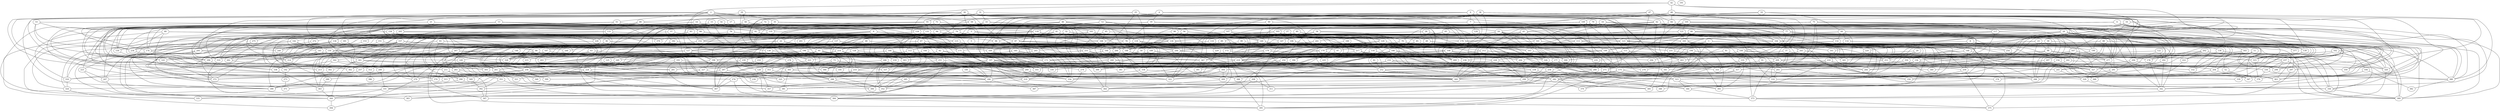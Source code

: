 strict graph "gnp_random_graph(400,0.015)" {
0;
1;
2;
3;
4;
5;
6;
7;
8;
9;
10;
11;
12;
13;
14;
15;
16;
17;
18;
19;
20;
21;
22;
23;
24;
25;
26;
27;
28;
29;
30;
31;
32;
33;
34;
35;
36;
37;
38;
39;
40;
41;
42;
43;
44;
45;
46;
47;
48;
49;
50;
51;
52;
53;
54;
55;
56;
57;
58;
59;
60;
61;
62;
63;
64;
65;
66;
67;
68;
69;
70;
71;
72;
73;
74;
75;
76;
77;
78;
79;
80;
81;
82;
83;
84;
85;
86;
87;
88;
89;
90;
91;
92;
93;
94;
95;
96;
97;
98;
99;
100;
101;
102;
103;
104;
105;
106;
107;
108;
109;
110;
111;
112;
113;
114;
115;
116;
117;
118;
119;
120;
121;
122;
123;
124;
125;
126;
127;
128;
129;
130;
131;
132;
133;
134;
135;
136;
137;
138;
139;
140;
141;
142;
143;
144;
145;
146;
147;
148;
149;
150;
151;
152;
153;
154;
155;
156;
157;
158;
159;
160;
161;
162;
163;
164;
165;
166;
167;
168;
169;
170;
171;
172;
173;
174;
175;
176;
177;
178;
179;
180;
181;
182;
183;
184;
185;
186;
187;
188;
189;
190;
191;
192;
193;
194;
195;
196;
197;
198;
199;
200;
201;
202;
203;
204;
205;
206;
207;
208;
209;
210;
211;
212;
213;
214;
215;
216;
217;
218;
219;
220;
221;
222;
223;
224;
225;
226;
227;
228;
229;
230;
231;
232;
233;
234;
235;
236;
237;
238;
239;
240;
241;
242;
243;
244;
245;
246;
247;
248;
249;
250;
251;
252;
253;
254;
255;
256;
257;
258;
259;
260;
261;
262;
263;
264;
265;
266;
267;
268;
269;
270;
271;
272;
273;
274;
275;
276;
277;
278;
279;
280;
281;
282;
283;
284;
285;
286;
287;
288;
289;
290;
291;
292;
293;
294;
295;
296;
297;
298;
299;
300;
301;
302;
303;
304;
305;
306;
307;
308;
309;
310;
311;
312;
313;
314;
315;
316;
317;
318;
319;
320;
321;
322;
323;
324;
325;
326;
327;
328;
329;
330;
331;
332;
333;
334;
335;
336;
337;
338;
339;
340;
341;
342;
343;
344;
345;
346;
347;
348;
349;
350;
351;
352;
353;
354;
355;
356;
357;
358;
359;
360;
361;
362;
363;
364;
365;
366;
367;
368;
369;
370;
371;
372;
373;
374;
375;
376;
377;
378;
379;
380;
381;
382;
383;
384;
385;
386;
387;
388;
389;
390;
391;
392;
393;
394;
395;
396;
397;
398;
399;
0 -- 166  [is_available=True, prob="0.715290778708"];
0 -- 263  [is_available=True, prob="0.2120182669"];
0 -- 167  [is_available=True, prob="1.0"];
0 -- 269  [is_available=True, prob="0.319155828573"];
0 -- 148  [is_available=True, prob="0.068897342593"];
0 -- 7  [is_available=True, prob="0.563015691649"];
0 -- 381  [is_available=True, prob="0.304374968449"];
0 -- 286  [is_available=True, prob="1.0"];
1 -- 319  [is_available=True, prob="1.0"];
1 -- 347  [is_available=True, prob="0.584327510524"];
1 -- 139  [is_available=True, prob="1.0"];
1 -- 231  [is_available=True, prob="0.121170184287"];
1 -- 159  [is_available=True, prob="0.66616589175"];
2 -- 384  [is_available=True, prob="0.679062646714"];
2 -- 35  [is_available=True, prob="0.0626156700114"];
2 -- 295  [is_available=True, prob="0.117887023874"];
2 -- 74  [is_available=True, prob="0.784730272617"];
2 -- 299  [is_available=True, prob="0.980025237369"];
2 -- 396  [is_available=True, prob="0.296117666694"];
2 -- 365  [is_available=True, prob="1.0"];
2 -- 17  [is_available=True, prob="0.141086847422"];
2 -- 51  [is_available=True, prob="1.0"];
2 -- 84  [is_available=True, prob="0.733326629279"];
3 -- 168  [is_available=True, prob="0.853950718447"];
3 -- 201  [is_available=True, prob="0.181027579204"];
3 -- 288  [is_available=True, prob="0.020007807081"];
3 -- 5  [is_available=True, prob="0.204056632675"];
3 -- 199  [is_available=True, prob="1.0"];
4 -- 96  [is_available=True, prob="1.0"];
4 -- 288  [is_available=True, prob="0.363794650972"];
4 -- 111  [is_available=True, prob="0.88463621244"];
4 -- 176  [is_available=True, prob="0.397941885409"];
4 -- 19  [is_available=True, prob="0.154658447925"];
4 -- 62  [is_available=True, prob="0.50394761649"];
5 -- 171  [is_available=True, prob="0.820254508469"];
6 -- 342  [is_available=True, prob="0.0634552758912"];
6 -- 70  [is_available=True, prob="1.0"];
6 -- 298  [is_available=True, prob="0.42148153099"];
6 -- 178  [is_available=True, prob="0.00941679341898"];
6 -- 213  [is_available=True, prob="0.395531696599"];
6 -- 310  [is_available=True, prob="1.0"];
6 -- 24  [is_available=True, prob="0.308554300488"];
6 -- 380  [is_available=True, prob="0.384886600517"];
7 -- 129  [is_available=True, prob="0.947685860068"];
7 -- 322  [is_available=True, prob="0.0178740679556"];
7 -- 28  [is_available=True, prob="1.0"];
7 -- 383  [is_available=True, prob="0.450378362773"];
8 -- 188  [is_available=True, prob="1.0"];
8 -- 253  [is_available=True, prob="0.879994614339"];
8 -- 254  [is_available=True, prob="0.0459663043802"];
9 -- 256  [is_available=True, prob="0.0618693111937"];
9 -- 257  [is_available=True, prob="0.728769905974"];
9 -- 324  [is_available=True, prob="1.0"];
9 -- 297  [is_available=True, prob="0.150013941876"];
9 -- 139  [is_available=True, prob="0.277106202577"];
9 -- 78  [is_available=True, prob="0.578316134188"];
9 -- 303  [is_available=True, prob="1.0"];
9 -- 308  [is_available=True, prob="0.690665162612"];
9 -- 95  [is_available=True, prob="0.716221065793"];
10 -- 37  [is_available=True, prob="0.927628043923"];
10 -- 359  [is_available=True, prob="0.189922318705"];
10 -- 300  [is_available=True, prob="0.000765359036934"];
10 -- 43  [is_available=True, prob="0.126412572771"];
10 -- 140  [is_available=True, prob="1.0"];
10 -- 174  [is_available=True, prob="1.0"];
10 -- 111  [is_available=True, prob="0.978327008328"];
10 -- 49  [is_available=True, prob="1.0"];
10 -- 377  [is_available=True, prob="0.151883304516"];
11 -- 209  [is_available=True, prob="0.806752871963"];
11 -- 298  [is_available=True, prob="0.116672161707"];
11 -- 52  [is_available=True, prob="0.514485145153"];
11 -- 198  [is_available=True, prob="1.0"];
12 -- 296  [is_available=True, prob="0.755860063863"];
12 -- 169  [is_available=True, prob="0.638212332188"];
12 -- 78  [is_available=True, prob="1.0"];
12 -- 344  [is_available=True, prob="0.0253149104936"];
12 -- 22  [is_available=True, prob="1.0"];
12 -- 361  [is_available=True, prob="0.143502860396"];
12 -- 280  [is_available=True, prob="0.0892421501571"];
12 -- 155  [is_available=True, prob="1.0"];
12 -- 92  [is_available=True, prob="1.0"];
12 -- 190  [is_available=True, prob="0.0223905095483"];
13 -- 257  [is_available=True, prob="1.0"];
13 -- 307  [is_available=True, prob="1.0"];
13 -- 84  [is_available=True, prob="1.0"];
13 -- 310  [is_available=True, prob="0.0806137297523"];
13 -- 183  [is_available=True, prob="0.817750207927"];
13 -- 92  [is_available=True, prob="0.0889275670312"];
14 -- 130  [is_available=True, prob="0.839612335385"];
14 -- 124  [is_available=True, prob="0.925514062303"];
14 -- 302  [is_available=True, prob="0.863451422505"];
14 -- 174  [is_available=True, prob="0.379080814342"];
15 -- 268  [is_available=True, prob="0.598598688084"];
15 -- 290  [is_available=True, prob="0.767243084347"];
15 -- 261  [is_available=True, prob="0.909275026451"];
15 -- 101  [is_available=True, prob="1.0"];
15 -- 221  [is_available=True, prob="0.711658023618"];
16 -- 161  [is_available=True, prob="1.0"];
16 -- 117  [is_available=True, prob="0.957267565505"];
16 -- 254  [is_available=True, prob="0.032796600947"];
16 -- 389  [is_available=True, prob="1.0"];
17 -- 176  [is_available=True, prob="0.398657396134"];
17 -- 76  [is_available=True, prob="0.191859343725"];
17 -- 159  [is_available=True, prob="0.365894354496"];
18 -- 308  [is_available=True, prob="0.759840349217"];
18 -- 44  [is_available=True, prob="0.593596356809"];
18 -- 109  [is_available=True, prob="0.65854300227"];
18 -- 380  [is_available=True, prob="0.237829631695"];
19 -- 326  [is_available=True, prob="0.163904469889"];
19 -- 78  [is_available=True, prob="0.809084014429"];
19 -- 398  [is_available=True, prob="0.77123748988"];
19 -- 24  [is_available=True, prob="0.956321757957"];
19 -- 314  [is_available=True, prob="0.981885190356"];
19 -- 124  [is_available=True, prob="0.0718438328011"];
20 -- 385  [is_available=True, prob="0.363555823351"];
20 -- 300  [is_available=True, prob="0.92305702286"];
20 -- 293  [is_available=True, prob="1.0"];
20 -- 350  [is_available=True, prob="0.575106836461"];
21 -- 234  [is_available=True, prob="0.828901558951"];
21 -- 92  [is_available=True, prob="0.874615104364"];
22 -- 128  [is_available=True, prob="0.168745126667"];
22 -- 372  [is_available=True, prob="0.815115323839"];
22 -- 163  [is_available=True, prob="0.623688715034"];
23 -- 97  [is_available=True, prob="1.0"];
23 -- 98  [is_available=True, prob="0.98072067437"];
23 -- 230  [is_available=True, prob="0.410576188338"];
23 -- 359  [is_available=True, prob="1.0"];
23 -- 296  [is_available=True, prob="1.0"];
23 -- 398  [is_available=True, prob="0.00476450961432"];
23 -- 315  [is_available=True, prob="1.0"];
24 -- 290  [is_available=True, prob="0.391201118511"];
24 -- 329  [is_available=True, prob="0.959985928487"];
24 -- 395  [is_available=True, prob="0.132754467217"];
24 -- 332  [is_available=True, prob="0.182174797981"];
24 -- 141  [is_available=True, prob="0.908857179956"];
24 -- 175  [is_available=True, prob="1.0"];
24 -- 240  [is_available=True, prob="0.266545057145"];
24 -- 177  [is_available=True, prob="0.0266981378361"];
24 -- 153  [is_available=True, prob="0.697908585173"];
24 -- 89  [is_available=True, prob="0.685373707511"];
24 -- 314  [is_available=True, prob="0.916476964337"];
24 -- 219  [is_available=True, prob="0.169400220546"];
25 -- 367  [is_available=True, prob="0.394899111899"];
25 -- 209  [is_available=True, prob="1.0"];
25 -- 341  [is_available=True, prob="1.0"];
25 -- 249  [is_available=True, prob="0.732681623218"];
25 -- 58  [is_available=True, prob="0.0911179698227"];
25 -- 255  [is_available=True, prob="0.124307920567"];
26 -- 130  [is_available=True, prob="0.249159716188"];
26 -- 235  [is_available=True, prob="0.777068376782"];
26 -- 116  [is_available=True, prob="0.452078449996"];
26 -- 210  [is_available=True, prob="0.24970124939"];
26 -- 317  [is_available=True, prob="0.318036002889"];
27 -- 390  [is_available=True, prob="1.0"];
27 -- 266  [is_available=True, prob="0.250855701916"];
27 -- 78  [is_available=True, prob="0.860495842247"];
27 -- 206  [is_available=True, prob="0.55954060972"];
27 -- 176  [is_available=True, prob="0.136291688192"];
27 -- 85  [is_available=True, prob="1.0"];
28 -- 256  [is_available=True, prob="1.0"];
28 -- 165  [is_available=True, prob="0.0948326412431"];
28 -- 332  [is_available=True, prob="1.0"];
28 -- 339  [is_available=True, prob="1.0"];
28 -- 284  [is_available=True, prob="0.774114118777"];
29 -- 58  [is_available=True, prob="1.0"];
29 -- 59  [is_available=True, prob="0.519890645247"];
29 -- 366  [is_available=True, prob="0.99326828166"];
29 -- 86  [is_available=True, prob="0.0507403065869"];
30 -- 192  [is_available=True, prob="1.0"];
30 -- 355  [is_available=True, prob="1.0"];
30 -- 388  [is_available=True, prob="1.0"];
30 -- 357  [is_available=True, prob="0.273458485759"];
30 -- 263  [is_available=True, prob="0.750147772395"];
30 -- 265  [is_available=True, prob="0.606394481412"];
30 -- 138  [is_available=True, prob="0.0103323461335"];
30 -- 80  [is_available=True, prob="0.26958157741"];
30 -- 277  [is_available=True, prob="0.735076060097"];
30 -- 55  [is_available=True, prob="0.0550599333054"];
30 -- 155  [is_available=True, prob="1.0"];
31 -- 33  [is_available=True, prob="0.118367747305"];
31 -- 139  [is_available=True, prob="0.970986803328"];
31 -- 321  [is_available=True, prob="0.700790194122"];
31 -- 233  [is_available=True, prob="1.0"];
32 -- 364  [is_available=True, prob="1.0"];
32 -- 106  [is_available=True, prob="0.292675963552"];
32 -- 300  [is_available=True, prob="0.798070321252"];
32 -- 238  [is_available=True, prob="0.0731464173441"];
32 -- 112  [is_available=True, prob="0.046688266434"];
32 -- 142  [is_available=True, prob="1.0"];
32 -- 252  [is_available=True, prob="0.56062779146"];
33 -- 383  [is_available=True, prob="0.648220202803"];
33 -- 74  [is_available=True, prob="0.0495087009492"];
33 -- 179  [is_available=True, prob="1.0"];
33 -- 280  [is_available=True, prob="1.0"];
33 -- 314  [is_available=True, prob="0.690073109922"];
33 -- 347  [is_available=True, prob="0.622754490023"];
34 -- 49  [is_available=True, prob="0.993549314885"];
34 -- 147  [is_available=True, prob="0.960728776336"];
34 -- 357  [is_available=True, prob="0.0556005007562"];
34 -- 70  [is_available=True, prob="0.083356240666"];
34 -- 241  [is_available=True, prob="0.248587728097"];
35 -- 101  [is_available=True, prob="0.702414651447"];
35 -- 258  [is_available=True, prob="0.055306328897"];
35 -- 301  [is_available=True, prob="0.261403593412"];
35 -- 150  [is_available=True, prob="0.209734850631"];
35 -- 119  [is_available=True, prob="0.916724494013"];
35 -- 92  [is_available=True, prob="0.853545136448"];
36 -- 169  [is_available=True, prob="1.0"];
36 -- 356  [is_available=True, prob="1.0"];
36 -- 349  [is_available=True, prob="0.554571317148"];
36 -- 262  [is_available=True, prob="1.0"];
37 -- 376  [is_available=True, prob="0.932705734269"];
37 -- 299  [is_available=True, prob="0.154636600094"];
37 -- 276  [is_available=True, prob="0.730999680512"];
37 -- 263  [is_available=True, prob="0.764531259508"];
38 -- 107  [is_available=True, prob="0.387848340266"];
38 -- 260  [is_available=True, prob="0.0427252762429"];
38 -- 74  [is_available=True, prob="1.0"];
38 -- 139  [is_available=True, prob="1.0"];
38 -- 108  [is_available=True, prob="0.394572397355"];
38 -- 46  [is_available=True, prob="1.0"];
38 -- 336  [is_available=True, prob="1.0"];
38 -- 376  [is_available=True, prob="0.146070293281"];
38 -- 125  [is_available=True, prob="0.270130489963"];
39 -- 50  [is_available=True, prob="0.544785682328"];
39 -- 363  [is_available=True, prob="1.0"];
39 -- 98  [is_available=True, prob="0.32601767395"];
40 -- 97  [is_available=True, prob="0.6424074023"];
40 -- 367  [is_available=True, prob="0.475063598335"];
40 -- 196  [is_available=True, prob="1.0"];
40 -- 165  [is_available=True, prob="0.22451012403"];
40 -- 253  [is_available=True, prob="0.476987499268"];
41 -- 305  [is_available=True, prob="0.882372400795"];
41 -- 271  [is_available=True, prob="0.0856459927548"];
41 -- 334  [is_available=True, prob="1.0"];
41 -- 87  [is_available=True, prob="0.334557665797"];
42 -- 48  [is_available=True, prob="0.664496737846"];
42 -- 67  [is_available=True, prob="0.0528550361293"];
42 -- 221  [is_available=True, prob="0.213213419249"];
42 -- 318  [is_available=True, prob="0.00621883258169"];
42 -- 253  [is_available=True, prob="0.604472534607"];
43 -- 384  [is_available=True, prob="0.424394939178"];
43 -- 130  [is_available=True, prob="0.491145488274"];
43 -- 299  [is_available=True, prob="1.0"];
43 -- 269  [is_available=True, prob="0.868234140795"];
43 -- 244  [is_available=True, prob="1.0"];
43 -- 277  [is_available=True, prob="0.101718516617"];
43 -- 250  [is_available=True, prob="1.0"];
44 -- 132  [is_available=True, prob="0.108319759418"];
44 -- 178  [is_available=True, prob="0.289109715656"];
44 -- 170  [is_available=True, prob="0.840352323235"];
44 -- 114  [is_available=True, prob="1.0"];
44 -- 176  [is_available=True, prob="0.259060092055"];
44 -- 308  [is_available=True, prob="0.38390781969"];
44 -- 345  [is_available=True, prob="1.0"];
44 -- 156  [is_available=True, prob="0.0899341598913"];
44 -- 298  [is_available=True, prob="0.638065301636"];
45 -- 160  [is_available=True, prob="0.123568833267"];
45 -- 168  [is_available=True, prob="0.443183608471"];
45 -- 328  [is_available=True, prob="0.669826428872"];
46 -- 354  [is_available=True, prob="0.133665528396"];
46 -- 389  [is_available=True, prob="0.824126651203"];
46 -- 135  [is_available=True, prob="0.765447579363"];
46 -- 300  [is_available=True, prob="0.146495032255"];
46 -- 175  [is_available=True, prob="0.725610071156"];
46 -- 56  [is_available=True, prob="0.588725204444"];
46 -- 283  [is_available=True, prob="0.16762349137"];
47 -- 64  [is_available=True, prob="0.830091071683"];
47 -- 355  [is_available=True, prob="0.47152521594"];
47 -- 212  [is_available=True, prob="0.0276973008796"];
47 -- 86  [is_available=True, prob="1.0"];
47 -- 280  [is_available=True, prob="1.0"];
47 -- 220  [is_available=True, prob="0.239827177279"];
47 -- 190  [is_available=True, prob="0.879034758861"];
48 -- 64  [is_available=True, prob="1.0"];
48 -- 322  [is_available=True, prob="0.456209065566"];
48 -- 77  [is_available=True, prob="0.445188706314"];
48 -- 339  [is_available=True, prob="1.0"];
48 -- 276  [is_available=True, prob="0.771385032615"];
48 -- 87  [is_available=True, prob="0.376101973792"];
48 -- 250  [is_available=True, prob="1.0"];
49 -- 100  [is_available=True, prob="0.00709433581543"];
49 -- 243  [is_available=True, prob="0.422748142591"];
49 -- 249  [is_available=True, prob="1.0"];
49 -- 284  [is_available=True, prob="1.0"];
49 -- 138  [is_available=True, prob="0.394755100466"];
49 -- 126  [is_available=True, prob="0.164639516935"];
50 -- 388  [is_available=True, prob="1.0"];
50 -- 173  [is_available=True, prob="0.860227183842"];
50 -- 334  [is_available=True, prob="0.347836686935"];
50 -- 281  [is_available=True, prob="0.412810783978"];
50 -- 348  [is_available=True, prob="1.0"];
51 -- 325  [is_available=True, prob="1.0"];
51 -- 134  [is_available=True, prob="0.0319740196899"];
51 -- 171  [is_available=True, prob="0.395829810543"];
51 -- 205  [is_available=True, prob="0.335555550331"];
51 -- 143  [is_available=True, prob="0.485234126665"];
51 -- 112  [is_available=True, prob="1.0"];
51 -- 379  [is_available=True, prob="0.965869249212"];
52 -- 347  [is_available=True, prob="0.176962705227"];
53 -- 296  [is_available=True, prob="0.030308005171"];
53 -- 234  [is_available=True, prob="0.631214284947"];
53 -- 174  [is_available=True, prob="0.0548886068315"];
53 -- 118  [is_available=True, prob="0.966207038331"];
54 -- 135  [is_available=True, prob="0.240473751688"];
54 -- 203  [is_available=True, prob="0.656513546748"];
54 -- 374  [is_available=True, prob="0.767847155361"];
54 -- 219  [is_available=True, prob="0.422552709481"];
54 -- 188  [is_available=True, prob="0.80438822923"];
54 -- 158  [is_available=True, prob="0.291737484634"];
55 -- 288  [is_available=True, prob="0.0921979233994"];
55 -- 193  [is_available=True, prob="1.0"];
55 -- 131  [is_available=True, prob="0.281249002562"];
55 -- 236  [is_available=True, prob="0.166486757897"];
55 -- 94  [is_available=True, prob="0.599178148662"];
56 -- 322  [is_available=True, prob="0.506232189867"];
56 -- 229  [is_available=True, prob="0.0351598469936"];
56 -- 307  [is_available=True, prob="1.0"];
56 -- 342  [is_available=True, prob="0.0951789655561"];
56 -- 151  [is_available=True, prob="0.00951783934077"];
56 -- 120  [is_available=True, prob="0.56090428603"];
56 -- 188  [is_available=True, prob="0.657860345472"];
57 -- 352  [is_available=True, prob="0.0587897110142"];
57 -- 310  [is_available=True, prob="1.0"];
57 -- 87  [is_available=True, prob="1.0"];
58 -- 131  [is_available=True, prob="0.844426841473"];
58 -- 361  [is_available=True, prob="1.0"];
58 -- 305  [is_available=True, prob="0.15824397103"];
58 -- 281  [is_available=True, prob="0.495882838685"];
59 -- 101  [is_available=True, prob="1.0"];
59 -- 269  [is_available=True, prob="0.30800040477"];
59 -- 86  [is_available=True, prob="0.267628573348"];
59 -- 318  [is_available=True, prob="1.0"];
59 -- 223  [is_available=True, prob="0.314654499954"];
60 -- 145  [is_available=True, prob="0.806810672497"];
60 -- 339  [is_available=True, prob="0.196203780917"];
60 -- 131  [is_available=True, prob="0.00287673017251"];
60 -- 164  [is_available=True, prob="0.744296959836"];
60 -- 219  [is_available=True, prob="0.258317534132"];
61 -- 252  [is_available=True, prob="1.0"];
62 -- 352  [is_available=True, prob="0.574552369126"];
62 -- 341  [is_available=True, prob="0.0297729979246"];
62 -- 77  [is_available=True, prob="0.277780759404"];
62 -- 178  [is_available=True, prob="1.0"];
62 -- 277  [is_available=True, prob="0.0226421012187"];
62 -- 252  [is_available=True, prob="1.0"];
62 -- 159  [is_available=True, prob="0.898770726993"];
63 -- 192  [is_available=True, prob="0.517673239688"];
63 -- 203  [is_available=True, prob="0.732876851256"];
63 -- 230  [is_available=True, prob="1.0"];
64 -- 103  [is_available=True, prob="0.464727444088"];
64 -- 140  [is_available=True, prob="0.0603929189478"];
64 -- 206  [is_available=True, prob="1.0"];
64 -- 315  [is_available=True, prob="0.552003001223"];
65 -- 286  [is_available=True, prob="0.512402109489"];
65 -- 228  [is_available=True, prob="0.457183446384"];
65 -- 206  [is_available=True, prob="1.0"];
65 -- 110  [is_available=True, prob="1.0"];
66 -- 323  [is_available=True, prob="0.397136915232"];
66 -- 164  [is_available=True, prob="0.21090193219"];
66 -- 165  [is_available=True, prob="0.936807068421"];
66 -- 369  [is_available=True, prob="0.106249682397"];
66 -- 395  [is_available=True, prob="1.0"];
66 -- 174  [is_available=True, prob="0.112486851477"];
66 -- 113  [is_available=True, prob="0.409149077136"];
66 -- 380  [is_available=True, prob="0.090898282155"];
67 -- 256  [is_available=True, prob="1.0"];
67 -- 364  [is_available=True, prob="0.875749417227"];
67 -- 144  [is_available=True, prob="0.739167422113"];
67 -- 82  [is_available=True, prob="0.50146113826"];
67 -- 156  [is_available=True, prob="0.491854254052"];
68 -- 368  [is_available=True, prob="0.312637233065"];
68 -- 303  [is_available=True, prob="0.817823293504"];
68 -- 127  [is_available=True, prob="0.240042687952"];
68 -- 95  [is_available=True, prob="1.0"];
69 -- 192  [is_available=True, prob="0.362728518668"];
69 -- 281  [is_available=True, prob="1.0"];
69 -- 130  [is_available=True, prob="0.0504815920113"];
69 -- 234  [is_available=True, prob="1.0"];
69 -- 335  [is_available=True, prob="1.0"];
70 -- 169  [is_available=True, prob="1.0"];
70 -- 270  [is_available=True, prob="0.00982189517027"];
70 -- 308  [is_available=True, prob="0.292186066656"];
70 -- 185  [is_available=True, prob="1.0"];
70 -- 220  [is_available=True, prob="0.388915689946"];
70 -- 222  [is_available=True, prob="0.82788155731"];
71 -- 92  [is_available=True, prob="1.0"];
71 -- 197  [is_available=True, prob="0.0975757031568"];
71 -- 214  [is_available=True, prob="0.360867164425"];
71 -- 199  [is_available=True, prob="0.59699323651"];
72 -- 240  [is_available=True, prob="1.0"];
72 -- 135  [is_available=True, prob="0.975753428601"];
72 -- 204  [is_available=True, prob="0.422238065182"];
72 -- 127  [is_available=True, prob="1.0"];
73 -- 355  [is_available=True, prob="0.41535773148"];
73 -- 353  [is_available=True, prob="0.056649123019"];
73 -- 323  [is_available=True, prob="0.475617491486"];
73 -- 302  [is_available=True, prob="0.899553109505"];
74 -- 324  [is_available=True, prob="0.510983776826"];
74 -- 167  [is_available=True, prob="0.925534005385"];
74 -- 328  [is_available=True, prob="1.0"];
74 -- 113  [is_available=True, prob="0.392926324154"];
74 -- 277  [is_available=True, prob="1.0"];
74 -- 313  [is_available=True, prob="0.829369718021"];
74 -- 152  [is_available=True, prob="0.912815497662"];
74 -- 217  [is_available=True, prob="0.190799231489"];
75 -- 96  [is_available=True, prob="0.528933089191"];
75 -- 264  [is_available=True, prob="0.730599004014"];
75 -- 173  [is_available=True, prob="0.564102269342"];
75 -- 333  [is_available=True, prob="1.0"];
75 -- 245  [is_available=True, prob="1.0"];
75 -- 90  [is_available=True, prob="0.470361470762"];
75 -- 315  [is_available=True, prob="0.0695564803896"];
75 -- 94  [is_available=True, prob="0.60105502359"];
75 -- 117  [is_available=True, prob="1.0"];
76 -- 115  [is_available=True, prob="0.719947589632"];
76 -- 260  [is_available=True, prob="0.441158143732"];
76 -- 301  [is_available=True, prob="1.0"];
76 -- 198  [is_available=True, prob="0.382959359723"];
77 -- 132  [is_available=True, prob="0.124522159046"];
77 -- 364  [is_available=True, prob="1.0"];
77 -- 183  [is_available=True, prob="0.314243212001"];
77 -- 100  [is_available=True, prob="1.0"];
77 -- 123  [is_available=True, prob="0.342047309749"];
78 -- 352  [is_available=True, prob="0.401688071235"];
78 -- 91  [is_available=True, prob="0.153409553084"];
78 -- 211  [is_available=True, prob="0.988450668454"];
78 -- 307  [is_available=True, prob="0.445527020224"];
78 -- 186  [is_available=True, prob="0.141244406723"];
78 -- 254  [is_available=True, prob="0.856623915704"];
79 -- 320  [is_available=True, prob="0.881268434181"];
79 -- 150  [is_available=True, prob="1.0"];
79 -- 316  [is_available=True, prob="0.794069091999"];
79 -- 141  [is_available=True, prob="0.11505365906"];
79 -- 118  [is_available=True, prob="0.0603200209286"];
79 -- 380  [is_available=True, prob="0.611160908631"];
80 -- 372  [is_available=True, prob="0.796643397883"];
80 -- 140  [is_available=True, prob="0.543253100405"];
80 -- 133  [is_available=True, prob="1.0"];
81 -- 329  [is_available=True, prob="0.443067823802"];
81 -- 155  [is_available=True, prob="0.437464519518"];
81 -- 228  [is_available=True, prob="1.0"];
82 -- 355  [is_available=True, prob="0.138849937101"];
82 -- 384  [is_available=True, prob="0.342867502848"];
82 -- 197  [is_available=True, prob="0.0588650676582"];
82 -- 227  [is_available=True, prob="0.842792108199"];
83 -- 161  [is_available=True, prob="0.517326933154"];
83 -- 296  [is_available=True, prob="0.0838417477911"];
83 -- 268  [is_available=True, prob="0.234265763665"];
83 -- 115  [is_available=True, prob="1.0"];
83 -- 374  [is_available=True, prob="0.223793871275"];
83 -- 152  [is_available=True, prob="0.825970398611"];
84 -- 96  [is_available=True, prob="0.929829024608"];
84 -- 390  [is_available=True, prob="1.0"];
84 -- 393  [is_available=True, prob="0.287776554531"];
84 -- 181  [is_available=True, prob="0.41052907155"];
84 -- 342  [is_available=True, prob="0.891157369645"];
84 -- 379  [is_available=True, prob="0.74309129007"];
85 -- 305  [is_available=True, prob="0.816650233154"];
85 -- 194  [is_available=True, prob="0.139224088792"];
85 -- 356  [is_available=True, prob="0.317395844213"];
85 -- 367  [is_available=True, prob="0.703486093508"];
86 -- 224  [is_available=True, prob="0.969918770488"];
86 -- 328  [is_available=True, prob="0.167794675274"];
86 -- 264  [is_available=True, prob="0.130378727769"];
86 -- 395  [is_available=True, prob="0.0593576781715"];
86 -- 175  [is_available=True, prob="0.527051593097"];
86 -- 209  [is_available=True, prob="1.0"];
86 -- 149  [is_available=True, prob="0.216621154445"];
87 -- 100  [is_available=True, prob="0.286963515235"];
87 -- 325  [is_available=True, prob="0.923194564664"];
87 -- 390  [is_available=True, prob="0.80393011263"];
87 -- 244  [is_available=True, prob="0.951201206448"];
87 -- 373  [is_available=True, prob="0.364525056929"];
87 -- 381  [is_available=True, prob="0.0107158110376"];
88 -- 291  [is_available=True, prob="0.369661790135"];
88 -- 170  [is_available=True, prob="1.0"];
88 -- 245  [is_available=True, prob="0.779035774803"];
88 -- 343  [is_available=True, prob="1.0"];
88 -- 154  [is_available=True, prob="0.852588309169"];
88 -- 346  [is_available=True, prob="1.0"];
89 -- 112  [is_available=True, prob="0.998525453619"];
89 -- 172  [is_available=True, prob="0.706870811442"];
89 -- 342  [is_available=True, prob="1.0"];
89 -- 127  [is_available=True, prob="0.520296905154"];
90 -- 123  [is_available=True, prob="0.691397711105"];
90 -- 272  [is_available=True, prob="0.685603242773"];
90 -- 334  [is_available=True, prob="0.791727298175"];
91 -- 325  [is_available=True, prob="0.0915931078686"];
91 -- 245  [is_available=True, prob="0.254172740746"];
91 -- 293  [is_available=True, prob="0.926558282339"];
92 -- 96  [is_available=True, prob="0.367100664789"];
92 -- 171  [is_available=True, prob="0.708966034408"];
92 -- 152  [is_available=True, prob="0.105237793771"];
92 -- 126  [is_available=True, prob="0.416984512624"];
93 -- 240  [is_available=True, prob="0.578612986654"];
93 -- 322  [is_available=True, prob="0.572776567744"];
93 -- 261  [is_available=True, prob="0.991864895593"];
94 -- 239  [is_available=True, prob="0.788250565966"];
94 -- 255  [is_available=True, prob="0.49311400361"];
95 -- 384  [is_available=True, prob="0.146286650094"];
95 -- 366  [is_available=True, prob="0.230386381439"];
95 -- 213  [is_available=True, prob="6.52803030982e-05"];
95 -- 215  [is_available=True, prob="0.144505302014"];
95 -- 216  [is_available=True, prob="0.408220048155"];
95 -- 218  [is_available=True, prob="0.810397848498"];
95 -- 286  [is_available=True, prob="0.71982975549"];
95 -- 277  [is_available=True, prob="1.0"];
96 -- 295  [is_available=True, prob="0.00822304034339"];
96 -- 169  [is_available=True, prob="0.570909572994"];
96 -- 108  [is_available=True, prob="0.459043425002"];
96 -- 297  [is_available=True, prob="0.4943389825"];
97 -- 250  [is_available=True, prob="0.314318912131"];
98 -- 262  [is_available=True, prob="1.0"];
98 -- 391  [is_available=True, prob="0.544459990006"];
98 -- 332  [is_available=True, prob="0.296188525923"];
98 -- 237  [is_available=True, prob="1.0"];
98 -- 277  [is_available=True, prob="0.80676913591"];
98 -- 317  [is_available=True, prob="0.474187617022"];
99 -- 112  [is_available=True, prob="1.0"];
99 -- 341  [is_available=True, prob="0.126295264196"];
100 -- 225  [is_available=True, prob="0.906738247723"];
100 -- 236  [is_available=True, prob="0.510055992118"];
100 -- 178  [is_available=True, prob="1.0"];
100 -- 345  [is_available=True, prob="0.314541333963"];
100 -- 318  [is_available=True, prob="0.193458592821"];
101 -- 198  [is_available=True, prob="0.649321713172"];
101 -- 231  [is_available=True, prob="1.0"];
101 -- 168  [is_available=True, prob="0.170724828955"];
101 -- 265  [is_available=True, prob="0.997744478479"];
101 -- 267  [is_available=True, prob="1.0"];
101 -- 219  [is_available=True, prob="0.76628673724"];
101 -- 309  [is_available=True, prob="0.38737789232"];
101 -- 214  [is_available=True, prob="1.0"];
101 -- 123  [is_available=True, prob="1.0"];
102 -- 104  [is_available=True, prob="1.0"];
102 -- 389  [is_available=True, prob="1.0"];
102 -- 173  [is_available=True, prob="0.822783402013"];
102 -- 327  [is_available=True, prob="0.417624739226"];
103 -- 326  [is_available=True, prob="1.0"];
103 -- 134  [is_available=True, prob="0.391198345056"];
103 -- 168  [is_available=True, prob="0.718744189799"];
103 -- 106  [is_available=True, prob="0.57929665148"];
103 -- 269  [is_available=True, prob="0.0805651304507"];
103 -- 207  [is_available=True, prob="1.0"];
103 -- 301  [is_available=True, prob="1.0"];
103 -- 120  [is_available=True, prob="0.591679414014"];
103 -- 266  [is_available=True, prob="0.39723981915"];
104 -- 347  [is_available=True, prob="0.718341805729"];
104 -- 382  [is_available=True, prob="1.0"];
105 -- 121  [is_available=True, prob="0.0965453306419"];
105 -- 155  [is_available=True, prob="1.0"];
105 -- 252  [is_available=True, prob="0.964967965479"];
105 -- 350  [is_available=True, prob="0.548315018107"];
105 -- 310  [is_available=True, prob="0.610653973784"];
106 -- 327  [is_available=True, prob="1.0"];
106 -- 259  [is_available=True, prob="1.0"];
106 -- 278  [is_available=True, prob="0.829241204873"];
106 -- 166  [is_available=True, prob="0.670681743491"];
106 -- 231  [is_available=True, prob="0.511227001316"];
106 -- 355  [is_available=True, prob="0.293646756733"];
106 -- 214  [is_available=True, prob="1.0"];
106 -- 188  [is_available=True, prob="0.891487499747"];
106 -- 190  [is_available=True, prob="0.21427529451"];
106 -- 389  [is_available=True, prob="0.800923814502"];
107 -- 140  [is_available=True, prob="1.0"];
107 -- 332  [is_available=True, prob="1.0"];
107 -- 398  [is_available=True, prob="0.547871828201"];
107 -- 303  [is_available=True, prob="1.0"];
107 -- 181  [is_available=True, prob="0.229449805395"];
108 -- 299  [is_available=True, prob="0.601205654713"];
108 -- 270  [is_available=True, prob="0.348505073258"];
108 -- 376  [is_available=True, prob="0.119792233862"];
108 -- 219  [is_available=True, prob="0.58180061414"];
108 -- 156  [is_available=True, prob="1.0"];
109 -- 118  [is_available=True, prob="0.877842609433"];
109 -- 262  [is_available=True, prob="1.0"];
109 -- 235  [is_available=True, prob="0.588593144635"];
109 -- 271  [is_available=True, prob="0.70073514889"];
109 -- 210  [is_available=True, prob="1.0"];
109 -- 182  [is_available=True, prob="0.112441364986"];
110 -- 229  [is_available=True, prob="0.997481656771"];
110 -- 150  [is_available=True, prob="1.0"];
110 -- 373  [is_available=True, prob="0.660529448397"];
111 -- 385  [is_available=True, prob="0.492706309604"];
111 -- 396  [is_available=True, prob="0.965792594574"];
111 -- 336  [is_available=True, prob="0.683254692219"];
111 -- 274  [is_available=True, prob="1.0"];
111 -- 276  [is_available=True, prob="0.772071080136"];
111 -- 309  [is_available=True, prob="1.0"];
112 -- 257  [is_available=True, prob="0.307427685406"];
112 -- 177  [is_available=True, prob="0.557633556038"];
112 -- 251  [is_available=True, prob="0.772893388887"];
113 -- 128  [is_available=True, prob="0.715562877731"];
113 -- 225  [is_available=True, prob="0.693566451295"];
113 -- 323  [is_available=True, prob="0.132993896695"];
113 -- 327  [is_available=True, prob="0.835090954136"];
113 -- 298  [is_available=True, prob="1.0"];
113 -- 391  [is_available=True, prob="1.0"];
114 -- 377  [is_available=True, prob="0.306142702998"];
114 -- 139  [is_available=True, prob="0.684150955277"];
114 -- 199  [is_available=True, prob="0.154954431791"];
114 -- 175  [is_available=True, prob="0.676482525091"];
115 -- 166  [is_available=True, prob="0.588744595892"];
115 -- 296  [is_available=True, prob="0.532193094765"];
115 -- 334  [is_available=True, prob="0.779975631715"];
115 -- 212  [is_available=True, prob="0.147163356868"];
116 -- 369  [is_available=True, prob="0.47638695519"];
116 -- 396  [is_available=True, prob="0.633184610107"];
116 -- 162  [is_available=True, prob="1.0"];
116 -- 327  [is_available=True, prob="1.0"];
117 -- 164  [is_available=True, prob="1.0"];
117 -- 359  [is_available=True, prob="0.377633207419"];
117 -- 143  [is_available=True, prob="0.233498906935"];
117 -- 156  [is_available=True, prob="1.0"];
117 -- 286  [is_available=True, prob="0.379752649937"];
118 -- 321  [is_available=True, prob="1.0"];
118 -- 354  [is_available=True, prob="0.878693044714"];
118 -- 233  [is_available=True, prob="0.311490055765"];
118 -- 266  [is_available=True, prob="0.48694013146"];
118 -- 120  [is_available=True, prob="0.813689877131"];
119 -- 320  [is_available=True, prob="0.29958091511"];
119 -- 322  [is_available=True, prob="0.0209375500856"];
119 -- 292  [is_available=True, prob="0.340750139652"];
119 -- 261  [is_available=True, prob="0.536798028058"];
119 -- 200  [is_available=True, prob="0.55599186728"];
119 -- 330  [is_available=True, prob="1.0"];
119 -- 363  [is_available=True, prob="0.209648908265"];
119 -- 305  [is_available=True, prob="0.181959828796"];
119 -- 244  [is_available=True, prob="0.59475091764"];
120 -- 194  [is_available=True, prob="1.0"];
120 -- 270  [is_available=True, prob="0.662551348875"];
120 -- 179  [is_available=True, prob="0.828662588244"];
120 -- 380  [is_available=True, prob="0.378789107412"];
121 -- 320  [is_available=True, prob="1.0"];
121 -- 291  [is_available=True, prob="0.0257661089417"];
121 -- 165  [is_available=True, prob="1.0"];
121 -- 241  [is_available=True, prob="0.173339229722"];
121 -- 216  [is_available=True, prob="0.573232087081"];
121 -- 345  [is_available=True, prob="1.0"];
121 -- 286  [is_available=True, prob="0.582015925855"];
122 -- 292  [is_available=True, prob="0.081947042277"];
122 -- 253  [is_available=True, prob="1.0"];
122 -- 206  [is_available=True, prob="1.0"];
123 -- 169  [is_available=True, prob="0.304061521145"];
123 -- 268  [is_available=True, prob="0.353153996492"];
123 -- 370  [is_available=True, prob="0.862428504098"];
123 -- 344  [is_available=True, prob="1.0"];
123 -- 315  [is_available=True, prob="0.685910572815"];
124 -- 170  [is_available=True, prob="0.32867644272"];
124 -- 140  [is_available=True, prob="0.258057681263"];
124 -- 335  [is_available=True, prob="0.616822777252"];
124 -- 181  [is_available=True, prob="0.164338546338"];
125 -- 289  [is_available=True, prob="1.0"];
125 -- 227  [is_available=True, prob="0.399654564782"];
125 -- 366  [is_available=True, prob="1.0"];
126 -- 288  [is_available=True, prob="0.291904055532"];
126 -- 357  [is_available=True, prob="0.156278648492"];
127 -- 198  [is_available=True, prob="0.0985214921285"];
127 -- 143  [is_available=True, prob="0.890532797913"];
127 -- 328  [is_available=True, prob="1.0"];
127 -- 319  [is_available=True, prob="0.102355571423"];
127 -- 287  [is_available=True, prob="0.109115371976"];
128 -- 218  [is_available=True, prob="0.738544880862"];
128 -- 236  [is_available=True, prob="1.0"];
128 -- 390  [is_available=True, prob="1.0"];
129 -- 326  [is_available=True, prob="1.0"];
130 -- 385  [is_available=True, prob="1.0"];
130 -- 265  [is_available=True, prob="0.634393719252"];
130 -- 171  [is_available=True, prob="0.246390091806"];
130 -- 269  [is_available=True, prob="0.475131594007"];
130 -- 304  [is_available=True, prob="0.286814709243"];
130 -- 270  [is_available=True, prob="0.190853758264"];
130 -- 244  [is_available=True, prob="0.498542916843"];
130 -- 174  [is_available=True, prob="0.234133030113"];
130 -- 341  [is_available=True, prob="1.0"];
131 -- 256  [is_available=True, prob="1.0"];
131 -- 311  [is_available=True, prob="1.0"];
131 -- 165  [is_available=True, prob="0.903588265274"];
131 -- 234  [is_available=True, prob="0.294697197744"];
131 -- 247  [is_available=True, prob="0.450468981166"];
131 -- 318  [is_available=True, prob="0.506256054483"];
132 -- 389  [is_available=True, prob="1.0"];
132 -- 136  [is_available=True, prob="1.0"];
132 -- 235  [is_available=True, prob="1.0"];
132 -- 148  [is_available=True, prob="0.31917398949"];
132 -- 217  [is_available=True, prob="0.406387710468"];
132 -- 250  [is_available=True, prob="0.190787921118"];
132 -- 318  [is_available=True, prob="1.0"];
133 -- 226  [is_available=True, prob="1.0"];
133 -- 163  [is_available=True, prob="0.847595612473"];
133 -- 134  [is_available=True, prob="0.945731849444"];
133 -- 295  [is_available=True, prob="1.0"];
133 -- 330  [is_available=True, prob="0.245943331034"];
133 -- 315  [is_available=True, prob="0.928412618787"];
134 -- 328  [is_available=True, prob="0.101208803578"];
134 -- 265  [is_available=True, prob="0.822114423349"];
134 -- 240  [is_available=True, prob="0.697896491929"];
134 -- 316  [is_available=True, prob="1.0"];
134 -- 383  [is_available=True, prob="0.637157765743"];
135 -- 196  [is_available=True, prob="0.280446421372"];
135 -- 275  [is_available=True, prob="0.0734783597872"];
135 -- 171  [is_available=True, prob="1.0"];
135 -- 147  [is_available=True, prob="0.468112859431"];
136 -- 320  [is_available=True, prob="0.31967613697"];
136 -- 222  [is_available=True, prob="0.613442315448"];
137 -- 185  [is_available=True, prob="0.882277960519"];
137 -- 171  [is_available=True, prob="1.0"];
137 -- 187  [is_available=True, prob="1.0"];
137 -- 213  [is_available=True, prob="0.30721923664"];
138 -- 264  [is_available=True, prob="1.0"];
138 -- 352  [is_available=True, prob="0.826183806246"];
138 -- 249  [is_available=True, prob="1.0"];
139 -- 204  [is_available=True, prob="0.11492619558"];
139 -- 398  [is_available=True, prob="0.325756732446"];
139 -- 315  [is_available=True, prob="0.831456525168"];
140 -- 358  [is_available=True, prob="0.262308757205"];
140 -- 172  [is_available=True, prob="1.0"];
140 -- 338  [is_available=True, prob="0.718732175229"];
140 -- 367  [is_available=True, prob="0.743000489964"];
140 -- 146  [is_available=True, prob="0.309870172466"];
140 -- 340  [is_available=True, prob="0.880662610788"];
140 -- 253  [is_available=True, prob="1.0"];
141 -- 163  [is_available=True, prob="0.561896427339"];
141 -- 303  [is_available=True, prob="0.87002615433"];
141 -- 209  [is_available=True, prob="0.496490899167"];
141 -- 282  [is_available=True, prob="0.203474784522"];
142 -- 145  [is_available=True, prob="0.516847616345"];
142 -- 223  [is_available=True, prob="0.182614899631"];
142 -- 150  [is_available=True, prob="0.669302525414"];
142 -- 159  [is_available=True, prob="0.421931181939"];
143 -- 372  [is_available=True, prob="0.788279121613"];
144 -- 322  [is_available=True, prob="0.152318627613"];
144 -- 221  [is_available=True, prob="0.829913509804"];
145 -- 203  [is_available=True, prob="1.0"];
145 -- 149  [is_available=True, prob="0.575568582651"];
145 -- 310  [is_available=True, prob="0.0739531098999"];
145 -- 314  [is_available=True, prob="0.842337446732"];
146 -- 397  [is_available=True, prob="0.897857809514"];
146 -- 215  [is_available=True, prob="0.464375388174"];
147 -- 266  [is_available=True, prob="0.427355968767"];
147 -- 398  [is_available=True, prob="0.341312218375"];
147 -- 208  [is_available=True, prob="1.0"];
147 -- 242  [is_available=True, prob="0.450468144572"];
147 -- 234  [is_available=True, prob="0.443306533308"];
148 -- 259  [is_available=True, prob="1.0"];
148 -- 242  [is_available=True, prob="0.772572880834"];
148 -- 219  [is_available=True, prob="0.591987006588"];
148 -- 286  [is_available=True, prob="0.416413855606"];
149 -- 261  [is_available=True, prob="0.26694328776"];
150 -- 162  [is_available=True, prob="0.825601401366"];
150 -- 389  [is_available=True, prob="1.0"];
150 -- 301  [is_available=True, prob="0.594246071844"];
150 -- 310  [is_available=True, prob="0.218279456813"];
150 -- 316  [is_available=True, prob="0.585197319415"];
151 -- 240  [is_available=True, prob="1.0"];
151 -- 248  [is_available=True, prob="0.408375709068"];
152 -- 161  [is_available=True, prob="1.0"];
152 -- 296  [is_available=True, prob="0.614444151471"];
152 -- 187  [is_available=True, prob="1.0"];
153 -- 211  [is_available=True, prob="0.76456161608"];
154 -- 297  [is_available=True, prob="0.928403087073"];
154 -- 284  [is_available=True, prob="0.252826530997"];
154 -- 270  [is_available=True, prob="0.66384750339"];
155 -- 393  [is_available=True, prob="1.0"];
155 -- 282  [is_available=True, prob="1.0"];
155 -- 317  [is_available=True, prob="1.0"];
156 -- 238  [is_available=True, prob="1.0"];
156 -- 375  [is_available=True, prob="0.137701022957"];
156 -- 347  [is_available=True, prob="0.716151792561"];
156 -- 286  [is_available=True, prob="0.32708432082"];
157 -- 192  [is_available=True, prob="0.728832881401"];
157 -- 195  [is_available=True, prob="0.817496580621"];
157 -- 169  [is_available=True, prob="0.230887760594"];
157 -- 301  [is_available=True, prob="0.369854704754"];
157 -- 305  [is_available=True, prob="1.0"];
157 -- 244  [is_available=True, prob="0.44193347458"];
157 -- 372  [is_available=True, prob="0.715258999541"];
157 -- 383  [is_available=True, prob="1.0"];
158 -- 360  [is_available=True, prob="0.201062151899"];
158 -- 267  [is_available=True, prob="1.0"];
158 -- 164  [is_available=True, prob="0.564221260977"];
159 -- 338  [is_available=True, prob="0.385893347089"];
160 -- 248  [is_available=True, prob="0.605708884603"];
160 -- 264  [is_available=True, prob="0.0617237475367"];
161 -- 210  [is_available=True, prob="0.269161996065"];
161 -- 345  [is_available=True, prob="0.426933897333"];
162 -- 192  [is_available=True, prob="0.109221321099"];
162 -- 200  [is_available=True, prob="0.489539707966"];
162 -- 213  [is_available=True, prob="0.0351105796293"];
162 -- 373  [is_available=True, prob="0.306555381986"];
163 -- 235  [is_available=True, prob="0.829507740704"];
164 -- 361  [is_available=True, prob="0.614809792998"];
164 -- 243  [is_available=True, prob="0.992032443684"];
164 -- 277  [is_available=True, prob="0.380496234748"];
165 -- 358  [is_available=True, prob="0.0276593960434"];
165 -- 199  [is_available=True, prob="1.0"];
165 -- 393  [is_available=True, prob="0.835410909634"];
165 -- 231  [is_available=True, prob="0.820589082238"];
165 -- 253  [is_available=True, prob="0.64610493183"];
166 -- 333  [is_available=True, prob="0.116736330614"];
166 -- 239  [is_available=True, prob="1.0"];
166 -- 178  [is_available=True, prob="0.503882612362"];
166 -- 314  [is_available=True, prob="0.0448127251469"];
167 -- 356  [is_available=True, prob="0.813682315256"];
167 -- 233  [is_available=True, prob="0.0873415344"];
167 -- 207  [is_available=True, prob="0.540767863604"];
167 -- 242  [is_available=True, prob="0.664680408905"];
168 -- 312  [is_available=True, prob="0.152707348764"];
168 -- 253  [is_available=True, prob="0.121385603257"];
168 -- 255  [is_available=True, prob="0.408024455226"];
169 -- 355  [is_available=True, prob="0.749295869682"];
169 -- 173  [is_available=True, prob="0.679182954886"];
169 -- 319  [is_available=True, prob="1.0"];
170 -- 328  [is_available=True, prob="1.0"];
170 -- 344  [is_available=True, prob="0.55666631807"];
171 -- 354  [is_available=True, prob="1.0"];
171 -- 197  [is_available=True, prob="1.0"];
172 -- 309  [is_available=True, prob="0.860703588321"];
172 -- 310  [is_available=True, prob="0.147177854679"];
172 -- 398  [is_available=True, prob="0.922285929165"];
173 -- 224  [is_available=True, prob="0.861263793586"];
173 -- 330  [is_available=True, prob="1.0"];
173 -- 204  [is_available=True, prob="0.775044628865"];
173 -- 211  [is_available=True, prob="0.66099318614"];
173 -- 284  [is_available=True, prob="1.0"];
174 -- 316  [is_available=True, prob="0.322684267116"];
174 -- 287  [is_available=True, prob="0.688321072877"];
175 -- 322  [is_available=True, prob="0.789879252591"];
175 -- 363  [is_available=True, prob="0.193493969668"];
175 -- 311  [is_available=True, prob="1.0"];
175 -- 318  [is_available=True, prob="0.193067231207"];
176 -- 354  [is_available=True, prob="0.5667113077"];
176 -- 323  [is_available=True, prob="0.790380190009"];
177 -- 320  [is_available=True, prob="1.0"];
177 -- 195  [is_available=True, prob="1.0"];
177 -- 356  [is_available=True, prob="0.480128988947"];
177 -- 365  [is_available=True, prob="1.0"];
178 -- 342  [is_available=True, prob="0.995827037872"];
179 -- 354  [is_available=True, prob="0.0128524805101"];
179 -- 356  [is_available=True, prob="0.985181021249"];
179 -- 198  [is_available=True, prob="0.253798731808"];
179 -- 327  [is_available=True, prob="0.378059516243"];
179 -- 369  [is_available=True, prob="0.00583764743363"];
179 -- 338  [is_available=True, prob="0.586733730881"];
180 -- 286  [is_available=True, prob="0.933334400243"];
181 -- 283  [is_available=True, prob="1.0"];
182 -- 261  [is_available=True, prob="0.438990531656"];
182 -- 232  [is_available=True, prob="0.521802935342"];
182 -- 267  [is_available=True, prob="0.772701037495"];
182 -- 247  [is_available=True, prob="0.512900014049"];
182 -- 217  [is_available=True, prob="0.927090336312"];
183 -- 298  [is_available=True, prob="0.737079957114"];
183 -- 204  [is_available=True, prob="0.59180188969"];
183 -- 345  [is_available=True, prob="0.0188473389429"];
183 -- 349  [is_available=True, prob="0.842541872811"];
184 -- 352  [is_available=True, prob="1.0"];
184 -- 251  [is_available=True, prob="1.0"];
184 -- 204  [is_available=True, prob="1.0"];
184 -- 303  [is_available=True, prob="0.853455848915"];
184 -- 337  [is_available=True, prob="0.199132845122"];
184 -- 249  [is_available=True, prob="0.542872503767"];
184 -- 219  [is_available=True, prob="0.748645095801"];
185 -- 354  [is_available=True, prob="1.0"];
185 -- 395  [is_available=True, prob="1.0"];
185 -- 269  [is_available=True, prob="0.120833409262"];
185 -- 305  [is_available=True, prob="0.761053895841"];
185 -- 213  [is_available=True, prob="1.0"];
186 -- 209  [is_available=True, prob="1.0"];
186 -- 330  [is_available=True, prob="0.696238798052"];
186 -- 276  [is_available=True, prob="0.563953631563"];
186 -- 364  [is_available=True, prob="0.63271569332"];
187 -- 348  [is_available=True, prob="0.0583790933505"];
187 -- 264  [is_available=True, prob="0.460383480525"];
187 -- 399  [is_available=True, prob="1.0"];
188 -- 385  [is_available=True, prob="0.833051683807"];
188 -- 372  [is_available=True, prob="0.169891059671"];
189 -- 352  [is_available=True, prob="0.828753044818"];
189 -- 385  [is_available=True, prob="0.055341466489"];
189 -- 322  [is_available=True, prob="0.825981799168"];
189 -- 197  [is_available=True, prob="0.341047588067"];
189 -- 300  [is_available=True, prob="0.908516529573"];
189 -- 280  [is_available=True, prob="0.411097667385"];
189 -- 346  [is_available=True, prob="0.335105691169"];
189 -- 287  [is_available=True, prob="1.0"];
190 -- 376  [is_available=True, prob="0.133885753204"];
190 -- 209  [is_available=True, prob="0.260625228713"];
192 -- 273  [is_available=True, prob="0.672831007904"];
193 -- 361  [is_available=True, prob="0.340625491492"];
193 -- 306  [is_available=True, prob="0.791445488514"];
193 -- 307  [is_available=True, prob="1.0"];
193 -- 261  [is_available=True, prob="0.202849270551"];
194 -- 294  [is_available=True, prob="0.36981661182"];
194 -- 369  [is_available=True, prob="0.139472331157"];
194 -- 363  [is_available=True, prob="0.85797133895"];
194 -- 333  [is_available=True, prob="0.346557648108"];
194 -- 271  [is_available=True, prob="0.264963344295"];
194 -- 305  [is_available=True, prob="1.0"];
194 -- 277  [is_available=True, prob="1.0"];
196 -- 326  [is_available=True, prob="0.35956763345"];
196 -- 362  [is_available=True, prob="0.672315238592"];
196 -- 369  [is_available=True, prob="0.491100064756"];
196 -- 314  [is_available=True, prob="0.791472437734"];
197 -- 260  [is_available=True, prob="1.0"];
197 -- 233  [is_available=True, prob="0.91039411514"];
197 -- 300  [is_available=True, prob="0.272391405473"];
197 -- 397  [is_available=True, prob="0.775229774492"];
197 -- 276  [is_available=True, prob="1.0"];
197 -- 279  [is_available=True, prob="0.71298337178"];
197 -- 312  [is_available=True, prob="0.800170294748"];
198 -- 354  [is_available=True, prob="1.0"];
198 -- 227  [is_available=True, prob="0.994878807574"];
198 -- 362  [is_available=True, prob="0.970014090966"];
198 -- 305  [is_available=True, prob="0.352316204196"];
198 -- 252  [is_available=True, prob="1.0"];
199 -- 300  [is_available=True, prob="0.346686734158"];
199 -- 323  [is_available=True, prob="0.769101039448"];
199 -- 249  [is_available=True, prob="1.0"];
199 -- 315  [is_available=True, prob="0.609713855119"];
200 -- 331  [is_available=True, prob="0.715603973182"];
202 -- 292  [is_available=True, prob="1.0"];
202 -- 363  [is_available=True, prob="0.188147649292"];
202 -- 206  [is_available=True, prob="1.0"];
202 -- 369  [is_available=True, prob="0.458239825733"];
202 -- 373  [is_available=True, prob="0.154569123176"];
202 -- 222  [is_available=True, prob="0.915755090758"];
204 -- 363  [is_available=True, prob="0.100828016988"];
204 -- 398  [is_available=True, prob="1.0"];
205 -- 226  [is_available=True, prob="1.0"];
205 -- 398  [is_available=True, prob="0.897008620212"];
205 -- 262  [is_available=True, prob="0.867425752124"];
206 -- 291  [is_available=True, prob="1.0"];
206 -- 297  [is_available=True, prob="1.0"];
206 -- 361  [is_available=True, prob="0.279859635832"];
207 -- 340  [is_available=True, prob="1.0"];
208 -- 384  [is_available=True, prob="0.801845909982"];
208 -- 381  [is_available=True, prob="0.684055173281"];
208 -- 311  [is_available=True, prob="0.916911589782"];
209 -- 336  [is_available=True, prob="1.0"];
209 -- 337  [is_available=True, prob="0.331841419859"];
210 -- 356  [is_available=True, prob="0.806177291255"];
210 -- 393  [is_available=True, prob="1.0"];
210 -- 331  [is_available=True, prob="0.774387266192"];
210 -- 333  [is_available=True, prob="0.321828892347"];
210 -- 245  [is_available=True, prob="1.0"];
211 -- 321  [is_available=True, prob="1.0"];
211 -- 374  [is_available=True, prob="0.600271231134"];
211 -- 349  [is_available=True, prob="1.0"];
212 -- 264  [is_available=True, prob="0.701801253572"];
212 -- 369  [is_available=True, prob="0.240074812815"];
212 -- 308  [is_available=True, prob="0.106856348062"];
212 -- 374  [is_available=True, prob="1.0"];
212 -- 253  [is_available=True, prob="1.0"];
213 -- 289  [is_available=True, prob="0.200637064027"];
214 -- 239  [is_available=True, prob="0.313633311718"];
214 -- 372  [is_available=True, prob="0.342488289999"];
214 -- 246  [is_available=True, prob="0.544476478483"];
214 -- 389  [is_available=True, prob="0.884348374705"];
215 -- 256  [is_available=True, prob="0.977397397718"];
216 -- 281  [is_available=True, prob="0.149092887118"];
217 -- 257  [is_available=True, prob="1.0"];
217 -- 294  [is_available=True, prob="0.856160255608"];
217 -- 252  [is_available=True, prob="1.0"];
219 -- 257  [is_available=True, prob="0.750181378911"];
219 -- 291  [is_available=True, prob="0.415118205494"];
219 -- 366  [is_available=True, prob="1.0"];
219 -- 306  [is_available=True, prob="1.0"];
219 -- 282  [is_available=True, prob="0.788599494913"];
219 -- 280  [is_available=True, prob="0.743329233846"];
220 -- 369  [is_available=True, prob="0.655547775299"];
220 -- 293  [is_available=True, prob="0.661088433184"];
220 -- 253  [is_available=True, prob="0.297018205481"];
221 -- 287  [is_available=True, prob="1.0"];
221 -- 364  [is_available=True, prob="1.0"];
222 -- 378  [is_available=True, prob="1.0"];
223 -- 390  [is_available=True, prob="0.766781848711"];
223 -- 247  [is_available=True, prob="0.78857699054"];
224 -- 230  [is_available=True, prob="1.0"];
224 -- 270  [is_available=True, prob="1.0"];
226 -- 384  [is_available=True, prob="0.59708611027"];
226 -- 267  [is_available=True, prob="0.718264808366"];
227 -- 335  [is_available=True, prob="1.0"];
227 -- 319  [is_available=True, prob="0.900982505508"];
228 -- 352  [is_available=True, prob="0.908979574242"];
228 -- 299  [is_available=True, prob="1.0"];
228 -- 369  [is_available=True, prob="0.0515459979318"];
228 -- 340  [is_available=True, prob="0.280360919832"];
229 -- 330  [is_available=True, prob="0.0712239642955"];
229 -- 326  [is_available=True, prob="0.296298480315"];
231 -- 393  [is_available=True, prob="0.807614046831"];
232 -- 324  [is_available=True, prob="0.291073435133"];
232 -- 327  [is_available=True, prob="0.397677004375"];
232 -- 329  [is_available=True, prob="0.317356615251"];
232 -- 304  [is_available=True, prob="0.838068802486"];
232 -- 282  [is_available=True, prob="0.223399470611"];
232 -- 383  [is_available=True, prob="0.11309440419"];
233 -- 288  [is_available=True, prob="0.00124395485671"];
233 -- 247  [is_available=True, prob="1.0"];
233 -- 282  [is_available=True, prob="0.887376227952"];
234 -- 362  [is_available=True, prob="0.826059418861"];
235 -- 280  [is_available=True, prob="0.956690519619"];
236 -- 359  [is_available=True, prob="0.694166664678"];
236 -- 365  [is_available=True, prob="0.344588116191"];
237 -- 336  [is_available=True, prob="1.0"];
237 -- 389  [is_available=True, prob="0.363892782789"];
237 -- 298  [is_available=True, prob="0.330069065971"];
237 -- 317  [is_available=True, prob="0.791851230541"];
238 -- 288  [is_available=True, prob="1.0"];
238 -- 299  [is_available=True, prob="0.496256051874"];
238 -- 318  [is_available=True, prob="0.142489183374"];
239 -- 337  [is_available=True, prob="1.0"];
239 -- 261  [is_available=True, prob="0.460431021535"];
240 -- 305  [is_available=True, prob="0.280643592758"];
241 -- 396  [is_available=True, prob="1.0"];
241 -- 283  [is_available=True, prob="0.186067834654"];
241 -- 244  [is_available=True, prob="0.118772132796"];
242 -- 380  [is_available=True, prob="0.874243828987"];
242 -- 358  [is_available=True, prob="0.813192639186"];
243 -- 250  [is_available=True, prob="0.595526943515"];
243 -- 284  [is_available=True, prob="0.36884849001"];
243 -- 378  [is_available=True, prob="0.36531460165"];
243 -- 287  [is_available=True, prob="0.832647192481"];
244 -- 323  [is_available=True, prob="1.0"];
244 -- 390  [is_available=True, prob="0.563995205709"];
244 -- 285  [is_available=True, prob="0.310185298115"];
244 -- 315  [is_available=True, prob="0.274060600554"];
245 -- 329  [is_available=True, prob="0.577139659238"];
246 -- 304  [is_available=True, prob="0.465010950335"];
246 -- 307  [is_available=True, prob="0.994570308739"];
246 -- 375  [is_available=True, prob="1.0"];
247 -- 360  [is_available=True, prob="0.203380523984"];
248 -- 328  [is_available=True, prob="0.467080049579"];
249 -- 283  [is_available=True, prob="0.137494997898"];
250 -- 258  [is_available=True, prob="0.652160643773"];
250 -- 353  [is_available=True, prob="0.122779026942"];
250 -- 339  [is_available=True, prob="0.980799126936"];
250 -- 354  [is_available=True, prob="0.671676413296"];
251 -- 293  [is_available=True, prob="0.136652781598"];
251 -- 374  [is_available=True, prob="0.507052365725"];
252 -- 369  [is_available=True, prob="1.0"];
253 -- 259  [is_available=True, prob="0.0810516249267"];
253 -- 341  [is_available=True, prob="0.70967201002"];
254 -- 385  [is_available=True, prob="0.23965696543"];
255 -- 261  [is_available=True, prob="1.0"];
255 -- 334  [is_available=True, prob="0.548027188068"];
255 -- 367  [is_available=True, prob="0.245171934868"];
256 -- 325  [is_available=True, prob="0.159990615004"];
256 -- 274  [is_available=True, prob="1.0"];
256 -- 316  [is_available=True, prob="0.515641819387"];
256 -- 313  [is_available=True, prob="1.0"];
257 -- 343  [is_available=True, prob="1.0"];
258 -- 364  [is_available=True, prob="1.0"];
258 -- 378  [is_available=True, prob="1.0"];
259 -- 358  [is_available=True, prob="1.0"];
259 -- 375  [is_available=True, prob="0.456759784093"];
260 -- 321  [is_available=True, prob="1.0"];
260 -- 354  [is_available=True, prob="0.227136335345"];
260 -- 388  [is_available=True, prob="0.546155939394"];
261 -- 399  [is_available=True, prob="0.259929711233"];
261 -- 348  [is_available=True, prob="0.00170189106758"];
262 -- 362  [is_available=True, prob="0.769300125526"];
263 -- 341  [is_available=True, prob="0.885948805011"];
263 -- 346  [is_available=True, prob="1.0"];
263 -- 325  [is_available=True, prob="0.503525970679"];
264 -- 342  [is_available=True, prob="0.195975938378"];
265 -- 296  [is_available=True, prob="0.0890382064338"];
265 -- 364  [is_available=True, prob="0.305144497789"];
265 -- 300  [is_available=True, prob="0.804511244692"];
266 -- 315  [is_available=True, prob="0.131468007452"];
266 -- 268  [is_available=True, prob="0.631569450262"];
266 -- 314  [is_available=True, prob="0.0995086890842"];
267 -- 320  [is_available=True, prob="0.849397683325"];
267 -- 362  [is_available=True, prob="0.748623027371"];
267 -- 301  [is_available=True, prob="1.0"];
267 -- 286  [is_available=True, prob="0.3571275431"];
268 -- 325  [is_available=True, prob="0.0195611895071"];
268 -- 361  [is_available=True, prob="0.343334852486"];
268 -- 271  [is_available=True, prob="0.150910123667"];
268 -- 306  [is_available=True, prob="0.745275054874"];
268 -- 279  [is_available=True, prob="0.345705353481"];
270 -- 394  [is_available=True, prob="0.142868471688"];
271 -- 339  [is_available=True, prob="0.151204733179"];
271 -- 286  [is_available=True, prob="1.0"];
272 -- 312  [is_available=True, prob="0.49098863763"];
273 -- 371  [is_available=True, prob="1.0"];
274 -- 384  [is_available=True, prob="0.426758666292"];
274 -- 307  [is_available=True, prob="1.0"];
275 -- 372  [is_available=True, prob="0.276157892851"];
277 -- 291  [is_available=True, prob="0.801831761478"];
277 -- 329  [is_available=True, prob="1.0"];
278 -- 365  [is_available=True, prob="0.712654713039"];
278 -- 286  [is_available=True, prob="0.107612437374"];
279 -- 387  [is_available=True, prob="0.136737385333"];
280 -- 395  [is_available=True, prob="0.543535356793"];
282 -- 370  [is_available=True, prob="0.607578009787"];
282 -- 311  [is_available=True, prob="0.701757863508"];
282 -- 344  [is_available=True, prob="0.023736955308"];
283 -- 290  [is_available=True, prob="0.458250222891"];
283 -- 323  [is_available=True, prob="0.431744700093"];
283 -- 397  [is_available=True, prob="1.0"];
285 -- 352  [is_available=True, prob="0.299077079086"];
285 -- 364  [is_available=True, prob="0.301302444136"];
285 -- 357  [is_available=True, prob="1.0"];
286 -- 357  [is_available=True, prob="0.167267239076"];
286 -- 387  [is_available=True, prob="0.328655204007"];
287 -- 392  [is_available=True, prob="0.500059886907"];
287 -- 307  [is_available=True, prob="0.734904852962"];
287 -- 373  [is_available=True, prob="1.0"];
288 -- 306  [is_available=True, prob="0.985873389243"];
289 -- 343  [is_available=True, prob="0.300366463625"];
290 -- 311  [is_available=True, prob="1.0"];
290 -- 331  [is_available=True, prob="1.0"];
291 -- 368  [is_available=True, prob="0.240648067867"];
291 -- 378  [is_available=True, prob="0.157101501376"];
292 -- 327  [is_available=True, prob="0.443708076532"];
292 -- 342  [is_available=True, prob="0.288556275129"];
293 -- 318  [is_available=True, prob="0.00497985950456"];
295 -- 360  [is_available=True, prob="0.053430251759"];
295 -- 392  [is_available=True, prob="0.607950505654"];
295 -- 308  [is_available=True, prob="0.714628001601"];
296 -- 338  [is_available=True, prob="0.580343111133"];
297 -- 373  [is_available=True, prob="0.182100231231"];
299 -- 346  [is_available=True, prob="1.0"];
299 -- 381  [is_available=True, prob="1.0"];
301 -- 390  [is_available=True, prob="0.221921494996"];
301 -- 360  [is_available=True, prob="0.130547446702"];
301 -- 332  [is_available=True, prob="0.607505884763"];
301 -- 334  [is_available=True, prob="0.424218564646"];
301 -- 351  [is_available=True, prob="0.601154491633"];
304 -- 322  [is_available=True, prob="1.0"];
304 -- 309  [is_available=True, prob="0.914319532615"];
309 -- 364  [is_available=True, prob="1.0"];
310 -- 371  [is_available=True, prob="0.505887019855"];
312 -- 386  [is_available=True, prob="1.0"];
313 -- 371  [is_available=True, prob="0.466941420228"];
314 -- 381  [is_available=True, prob="0.806800212563"];
315 -- 376  [is_available=True, prob="0.917765093045"];
316 -- 324  [is_available=True, prob="0.0176633785239"];
317 -- 360  [is_available=True, prob="0.317200781581"];
317 -- 370  [is_available=True, prob="0.829147756457"];
319 -- 352  [is_available=True, prob="0.645434778921"];
319 -- 356  [is_available=True, prob="0.593246171915"];
320 -- 375  [is_available=True, prob="1.0"];
323 -- 393  [is_available=True, prob="0.698739028825"];
323 -- 344  [is_available=True, prob="0.720910165771"];
324 -- 394  [is_available=True, prob="0.807021724018"];
327 -- 329  [is_available=True, prob="0.337179298144"];
329 -- 342  [is_available=True, prob="0.552572039915"];
331 -- 384  [is_available=True, prob="0.874056205154"];
331 -- 335  [is_available=True, prob="0.193002855289"];
331 -- 360  [is_available=True, prob="0.136503055498"];
334 -- 372  [is_available=True, prob="0.888833053041"];
334 -- 347  [is_available=True, prob="0.503091191451"];
336 -- 376  [is_available=True, prob="0.645508878833"];
336 -- 380  [is_available=True, prob="0.876223977718"];
338 -- 343  [is_available=True, prob="1.0"];
343 -- 360  [is_available=True, prob="1.0"];
344 -- 373  [is_available=True, prob="0.984236999478"];
349 -- 392  [is_available=True, prob="0.813881824827"];
350 -- 355  [is_available=True, prob="0.0344900563742"];
350 -- 360  [is_available=True, prob="0.0483953183665"];
350 -- 398  [is_available=True, prob="1.0"];
350 -- 368  [is_available=True, prob="0.572226969767"];
351 -- 384  [is_available=True, prob="0.518290203567"];
351 -- 392  [is_available=True, prob="0.661700075037"];
353 -- 374  [is_available=True, prob="1.0"];
353 -- 369  [is_available=True, prob="1.0"];
356 -- 389  [is_available=True, prob="0.826111498166"];
360 -- 394  [is_available=True, prob="0.330162620499"];
365 -- 388  [is_available=True, prob="0.325586481041"];
365 -- 399  [is_available=True, prob="1.0"];
365 -- 381  [is_available=True, prob="1.0"];
367 -- 391  [is_available=True, prob="0.122438751607"];
369 -- 385  [is_available=True, prob="1.0"];
369 -- 381  [is_available=True, prob="0.408738427673"];
373 -- 375  [is_available=True, prob="1.0"];
374 -- 390  [is_available=True, prob="0.515715345151"];
380 -- 382  [is_available=True, prob="0.00710962914628"];
381 -- 383  [is_available=True, prob="0.462558541059"];
384 -- 395  [is_available=True, prob="0.366108324508"];
388 -- 395  [is_available=True, prob="1.0"];
392 -- 397  [is_available=True, prob="0.815273539885"];
}
